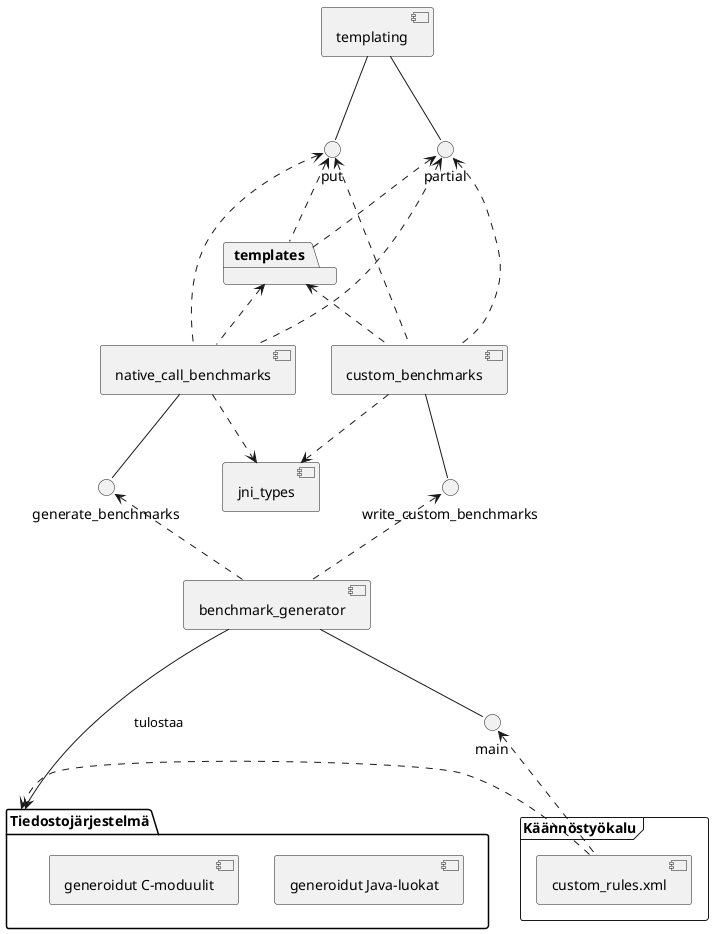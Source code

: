 @startuml

package "templates" {
        /' 
         ' [arrays.py]
         ' [c_jni_function.py]
         ' [c_module.py]
         ' [c_nativemethod.py]
         ' [java_benchmark.py]
         ' [java_counterparts.py]
         ' [java_registry_init.py]
         ' [loop_code.py]
         ' [CustomBenchmarks.java]
         ' [jni_interface_benchmarks.c]
         '/
}

'TODO: RENAME IN SOURCE ACCORDING TO THIS: '

[templating] -- put
[templating] -- partial
put <.. [native_call_benchmarks]
put <.. [custom_benchmarks]
partial <.. [native_call_benchmarks]
partial <.. [custom_benchmarks]
templates <..[native_call_benchmarks]
templates <.. [custom_benchmarks]
put <.. templates
partial <.. templates

[benchmark_generator] -- main
[custom_benchmarks] -- write_custom_benchmarks
[native_call_benchmarks] -- generate_benchmarks
generate_benchmarks <.. [benchmark_generator]
write_custom_benchmarks <.. [benchmark_generator]
[native_call_benchmarks] ..> [jni_types]
[custom_benchmarks] ..> [jni_types]

folder "Tiedostojärjestelmä" {
  [generoidut Java-luokat]
  [generoidut C-moduulit]
}

frame "Käännöstyökalu" {
      main <.. [custom_rules.xml]
}


[benchmark_generator] -> Tiedostojärjestelmä : tulostaa
custom_rules.xml .> Tiedostojärjestelmä

@enduml
